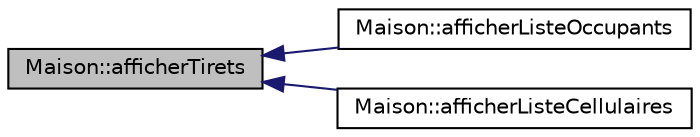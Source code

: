 digraph "Maison::afficherTirets"
{
  bgcolor="transparent";
  edge [fontname="Helvetica",fontsize="10",labelfontname="Helvetica",labelfontsize="10"];
  node [fontname="Helvetica",fontsize="10",shape=record];
  rankdir="LR";
  Node1 [label="Maison::afficherTirets",height=0.2,width=0.4,color="black", fillcolor="grey75", style="filled", fontcolor="black"];
  Node1 -> Node2 [dir="back",color="midnightblue",fontsize="10",style="solid",fontname="Helvetica"];
  Node2 [label="Maison::afficherListeOccupants",height=0.2,width=0.4,color="black",URL="$class_maison.html#a43045377eacac3f0b491695edbee4c88",tooltip="Trie et affiche la liste des occupants. "];
  Node1 -> Node3 [dir="back",color="midnightblue",fontsize="10",style="solid",fontname="Helvetica"];
  Node3 [label="Maison::afficherListeCellulaires",height=0.2,width=0.4,color="black",URL="$class_maison.html#a77d0e50b1de23f5f765196cb334e74ab",tooltip="Affiche la liste des cellulaires. "];
}
